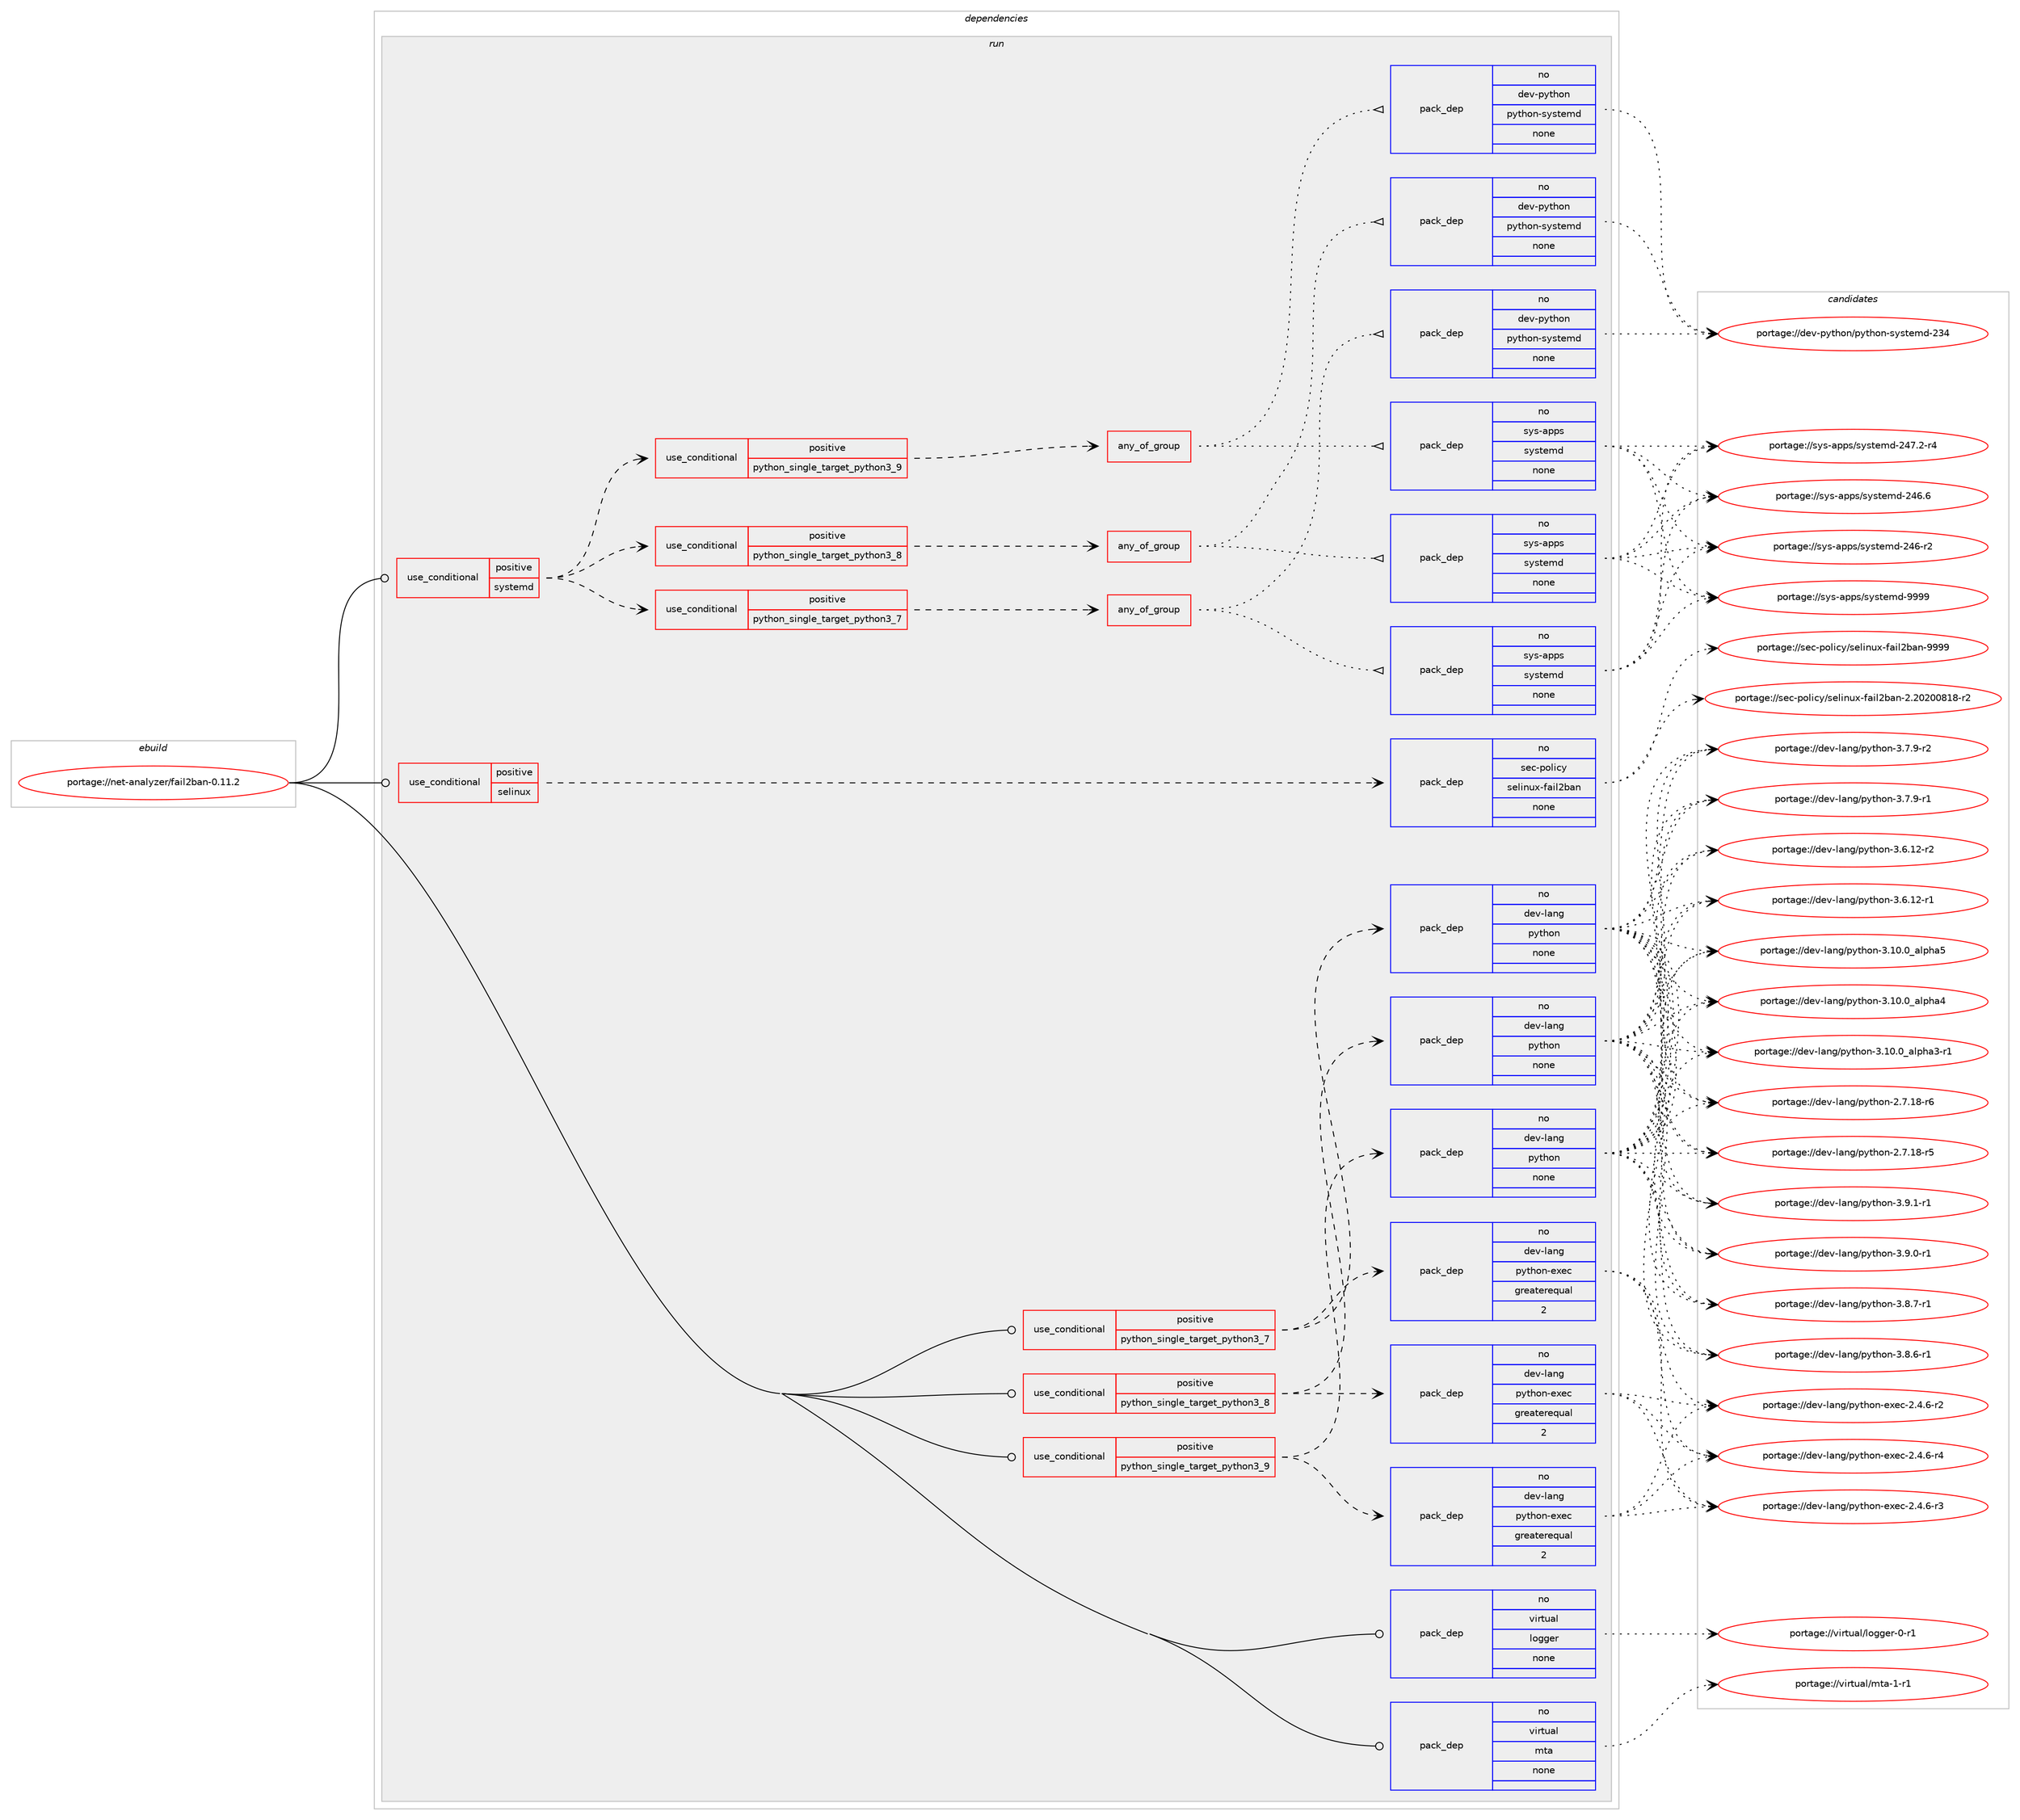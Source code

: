 digraph prolog {

# *************
# Graph options
# *************

newrank=true;
concentrate=true;
compound=true;
graph [rankdir=LR,fontname=Helvetica,fontsize=10,ranksep=1.5];#, ranksep=2.5, nodesep=0.2];
edge  [arrowhead=vee];
node  [fontname=Helvetica,fontsize=10];

# **********
# The ebuild
# **********

subgraph cluster_leftcol {
color=gray;
rank=same;
label=<<i>ebuild</i>>;
id [label="portage://net-analyzer/fail2ban-0.11.2", color=red, width=4, href="../net-analyzer/fail2ban-0.11.2.svg"];
}

# ****************
# The dependencies
# ****************

subgraph cluster_midcol {
color=gray;
label=<<i>dependencies</i>>;
subgraph cluster_compile {
fillcolor="#eeeeee";
style=filled;
label=<<i>compile</i>>;
}
subgraph cluster_compileandrun {
fillcolor="#eeeeee";
style=filled;
label=<<i>compile and run</i>>;
}
subgraph cluster_run {
fillcolor="#eeeeee";
style=filled;
label=<<i>run</i>>;
subgraph cond10022 {
dependency32456 [label=<<TABLE BORDER="0" CELLBORDER="1" CELLSPACING="0" CELLPADDING="4"><TR><TD ROWSPAN="3" CELLPADDING="10">use_conditional</TD></TR><TR><TD>positive</TD></TR><TR><TD>python_single_target_python3_7</TD></TR></TABLE>>, shape=none, color=red];
subgraph pack22151 {
dependency32457 [label=<<TABLE BORDER="0" CELLBORDER="1" CELLSPACING="0" CELLPADDING="4" WIDTH="220"><TR><TD ROWSPAN="6" CELLPADDING="30">pack_dep</TD></TR><TR><TD WIDTH="110">no</TD></TR><TR><TD>dev-lang</TD></TR><TR><TD>python</TD></TR><TR><TD>none</TD></TR><TR><TD></TD></TR></TABLE>>, shape=none, color=blue];
}
dependency32456:e -> dependency32457:w [weight=20,style="dashed",arrowhead="vee"];
subgraph pack22152 {
dependency32458 [label=<<TABLE BORDER="0" CELLBORDER="1" CELLSPACING="0" CELLPADDING="4" WIDTH="220"><TR><TD ROWSPAN="6" CELLPADDING="30">pack_dep</TD></TR><TR><TD WIDTH="110">no</TD></TR><TR><TD>dev-lang</TD></TR><TR><TD>python-exec</TD></TR><TR><TD>greaterequal</TD></TR><TR><TD>2</TD></TR></TABLE>>, shape=none, color=blue];
}
dependency32456:e -> dependency32458:w [weight=20,style="dashed",arrowhead="vee"];
}
id:e -> dependency32456:w [weight=20,style="solid",arrowhead="odot"];
subgraph cond10023 {
dependency32459 [label=<<TABLE BORDER="0" CELLBORDER="1" CELLSPACING="0" CELLPADDING="4"><TR><TD ROWSPAN="3" CELLPADDING="10">use_conditional</TD></TR><TR><TD>positive</TD></TR><TR><TD>python_single_target_python3_8</TD></TR></TABLE>>, shape=none, color=red];
subgraph pack22153 {
dependency32460 [label=<<TABLE BORDER="0" CELLBORDER="1" CELLSPACING="0" CELLPADDING="4" WIDTH="220"><TR><TD ROWSPAN="6" CELLPADDING="30">pack_dep</TD></TR><TR><TD WIDTH="110">no</TD></TR><TR><TD>dev-lang</TD></TR><TR><TD>python</TD></TR><TR><TD>none</TD></TR><TR><TD></TD></TR></TABLE>>, shape=none, color=blue];
}
dependency32459:e -> dependency32460:w [weight=20,style="dashed",arrowhead="vee"];
subgraph pack22154 {
dependency32461 [label=<<TABLE BORDER="0" CELLBORDER="1" CELLSPACING="0" CELLPADDING="4" WIDTH="220"><TR><TD ROWSPAN="6" CELLPADDING="30">pack_dep</TD></TR><TR><TD WIDTH="110">no</TD></TR><TR><TD>dev-lang</TD></TR><TR><TD>python-exec</TD></TR><TR><TD>greaterequal</TD></TR><TR><TD>2</TD></TR></TABLE>>, shape=none, color=blue];
}
dependency32459:e -> dependency32461:w [weight=20,style="dashed",arrowhead="vee"];
}
id:e -> dependency32459:w [weight=20,style="solid",arrowhead="odot"];
subgraph cond10024 {
dependency32462 [label=<<TABLE BORDER="0" CELLBORDER="1" CELLSPACING="0" CELLPADDING="4"><TR><TD ROWSPAN="3" CELLPADDING="10">use_conditional</TD></TR><TR><TD>positive</TD></TR><TR><TD>python_single_target_python3_9</TD></TR></TABLE>>, shape=none, color=red];
subgraph pack22155 {
dependency32463 [label=<<TABLE BORDER="0" CELLBORDER="1" CELLSPACING="0" CELLPADDING="4" WIDTH="220"><TR><TD ROWSPAN="6" CELLPADDING="30">pack_dep</TD></TR><TR><TD WIDTH="110">no</TD></TR><TR><TD>dev-lang</TD></TR><TR><TD>python</TD></TR><TR><TD>none</TD></TR><TR><TD></TD></TR></TABLE>>, shape=none, color=blue];
}
dependency32462:e -> dependency32463:w [weight=20,style="dashed",arrowhead="vee"];
subgraph pack22156 {
dependency32464 [label=<<TABLE BORDER="0" CELLBORDER="1" CELLSPACING="0" CELLPADDING="4" WIDTH="220"><TR><TD ROWSPAN="6" CELLPADDING="30">pack_dep</TD></TR><TR><TD WIDTH="110">no</TD></TR><TR><TD>dev-lang</TD></TR><TR><TD>python-exec</TD></TR><TR><TD>greaterequal</TD></TR><TR><TD>2</TD></TR></TABLE>>, shape=none, color=blue];
}
dependency32462:e -> dependency32464:w [weight=20,style="dashed",arrowhead="vee"];
}
id:e -> dependency32462:w [weight=20,style="solid",arrowhead="odot"];
subgraph cond10025 {
dependency32465 [label=<<TABLE BORDER="0" CELLBORDER="1" CELLSPACING="0" CELLPADDING="4"><TR><TD ROWSPAN="3" CELLPADDING="10">use_conditional</TD></TR><TR><TD>positive</TD></TR><TR><TD>selinux</TD></TR></TABLE>>, shape=none, color=red];
subgraph pack22157 {
dependency32466 [label=<<TABLE BORDER="0" CELLBORDER="1" CELLSPACING="0" CELLPADDING="4" WIDTH="220"><TR><TD ROWSPAN="6" CELLPADDING="30">pack_dep</TD></TR><TR><TD WIDTH="110">no</TD></TR><TR><TD>sec-policy</TD></TR><TR><TD>selinux-fail2ban</TD></TR><TR><TD>none</TD></TR><TR><TD></TD></TR></TABLE>>, shape=none, color=blue];
}
dependency32465:e -> dependency32466:w [weight=20,style="dashed",arrowhead="vee"];
}
id:e -> dependency32465:w [weight=20,style="solid",arrowhead="odot"];
subgraph cond10026 {
dependency32467 [label=<<TABLE BORDER="0" CELLBORDER="1" CELLSPACING="0" CELLPADDING="4"><TR><TD ROWSPAN="3" CELLPADDING="10">use_conditional</TD></TR><TR><TD>positive</TD></TR><TR><TD>systemd</TD></TR></TABLE>>, shape=none, color=red];
subgraph cond10027 {
dependency32468 [label=<<TABLE BORDER="0" CELLBORDER="1" CELLSPACING="0" CELLPADDING="4"><TR><TD ROWSPAN="3" CELLPADDING="10">use_conditional</TD></TR><TR><TD>positive</TD></TR><TR><TD>python_single_target_python3_7</TD></TR></TABLE>>, shape=none, color=red];
subgraph any236 {
dependency32469 [label=<<TABLE BORDER="0" CELLBORDER="1" CELLSPACING="0" CELLPADDING="4"><TR><TD CELLPADDING="10">any_of_group</TD></TR></TABLE>>, shape=none, color=red];subgraph pack22158 {
dependency32470 [label=<<TABLE BORDER="0" CELLBORDER="1" CELLSPACING="0" CELLPADDING="4" WIDTH="220"><TR><TD ROWSPAN="6" CELLPADDING="30">pack_dep</TD></TR><TR><TD WIDTH="110">no</TD></TR><TR><TD>dev-python</TD></TR><TR><TD>python-systemd</TD></TR><TR><TD>none</TD></TR><TR><TD></TD></TR></TABLE>>, shape=none, color=blue];
}
dependency32469:e -> dependency32470:w [weight=20,style="dotted",arrowhead="oinv"];
subgraph pack22159 {
dependency32471 [label=<<TABLE BORDER="0" CELLBORDER="1" CELLSPACING="0" CELLPADDING="4" WIDTH="220"><TR><TD ROWSPAN="6" CELLPADDING="30">pack_dep</TD></TR><TR><TD WIDTH="110">no</TD></TR><TR><TD>sys-apps</TD></TR><TR><TD>systemd</TD></TR><TR><TD>none</TD></TR><TR><TD></TD></TR></TABLE>>, shape=none, color=blue];
}
dependency32469:e -> dependency32471:w [weight=20,style="dotted",arrowhead="oinv"];
}
dependency32468:e -> dependency32469:w [weight=20,style="dashed",arrowhead="vee"];
}
dependency32467:e -> dependency32468:w [weight=20,style="dashed",arrowhead="vee"];
subgraph cond10028 {
dependency32472 [label=<<TABLE BORDER="0" CELLBORDER="1" CELLSPACING="0" CELLPADDING="4"><TR><TD ROWSPAN="3" CELLPADDING="10">use_conditional</TD></TR><TR><TD>positive</TD></TR><TR><TD>python_single_target_python3_8</TD></TR></TABLE>>, shape=none, color=red];
subgraph any237 {
dependency32473 [label=<<TABLE BORDER="0" CELLBORDER="1" CELLSPACING="0" CELLPADDING="4"><TR><TD CELLPADDING="10">any_of_group</TD></TR></TABLE>>, shape=none, color=red];subgraph pack22160 {
dependency32474 [label=<<TABLE BORDER="0" CELLBORDER="1" CELLSPACING="0" CELLPADDING="4" WIDTH="220"><TR><TD ROWSPAN="6" CELLPADDING="30">pack_dep</TD></TR><TR><TD WIDTH="110">no</TD></TR><TR><TD>dev-python</TD></TR><TR><TD>python-systemd</TD></TR><TR><TD>none</TD></TR><TR><TD></TD></TR></TABLE>>, shape=none, color=blue];
}
dependency32473:e -> dependency32474:w [weight=20,style="dotted",arrowhead="oinv"];
subgraph pack22161 {
dependency32475 [label=<<TABLE BORDER="0" CELLBORDER="1" CELLSPACING="0" CELLPADDING="4" WIDTH="220"><TR><TD ROWSPAN="6" CELLPADDING="30">pack_dep</TD></TR><TR><TD WIDTH="110">no</TD></TR><TR><TD>sys-apps</TD></TR><TR><TD>systemd</TD></TR><TR><TD>none</TD></TR><TR><TD></TD></TR></TABLE>>, shape=none, color=blue];
}
dependency32473:e -> dependency32475:w [weight=20,style="dotted",arrowhead="oinv"];
}
dependency32472:e -> dependency32473:w [weight=20,style="dashed",arrowhead="vee"];
}
dependency32467:e -> dependency32472:w [weight=20,style="dashed",arrowhead="vee"];
subgraph cond10029 {
dependency32476 [label=<<TABLE BORDER="0" CELLBORDER="1" CELLSPACING="0" CELLPADDING="4"><TR><TD ROWSPAN="3" CELLPADDING="10">use_conditional</TD></TR><TR><TD>positive</TD></TR><TR><TD>python_single_target_python3_9</TD></TR></TABLE>>, shape=none, color=red];
subgraph any238 {
dependency32477 [label=<<TABLE BORDER="0" CELLBORDER="1" CELLSPACING="0" CELLPADDING="4"><TR><TD CELLPADDING="10">any_of_group</TD></TR></TABLE>>, shape=none, color=red];subgraph pack22162 {
dependency32478 [label=<<TABLE BORDER="0" CELLBORDER="1" CELLSPACING="0" CELLPADDING="4" WIDTH="220"><TR><TD ROWSPAN="6" CELLPADDING="30">pack_dep</TD></TR><TR><TD WIDTH="110">no</TD></TR><TR><TD>dev-python</TD></TR><TR><TD>python-systemd</TD></TR><TR><TD>none</TD></TR><TR><TD></TD></TR></TABLE>>, shape=none, color=blue];
}
dependency32477:e -> dependency32478:w [weight=20,style="dotted",arrowhead="oinv"];
subgraph pack22163 {
dependency32479 [label=<<TABLE BORDER="0" CELLBORDER="1" CELLSPACING="0" CELLPADDING="4" WIDTH="220"><TR><TD ROWSPAN="6" CELLPADDING="30">pack_dep</TD></TR><TR><TD WIDTH="110">no</TD></TR><TR><TD>sys-apps</TD></TR><TR><TD>systemd</TD></TR><TR><TD>none</TD></TR><TR><TD></TD></TR></TABLE>>, shape=none, color=blue];
}
dependency32477:e -> dependency32479:w [weight=20,style="dotted",arrowhead="oinv"];
}
dependency32476:e -> dependency32477:w [weight=20,style="dashed",arrowhead="vee"];
}
dependency32467:e -> dependency32476:w [weight=20,style="dashed",arrowhead="vee"];
}
id:e -> dependency32467:w [weight=20,style="solid",arrowhead="odot"];
subgraph pack22164 {
dependency32480 [label=<<TABLE BORDER="0" CELLBORDER="1" CELLSPACING="0" CELLPADDING="4" WIDTH="220"><TR><TD ROWSPAN="6" CELLPADDING="30">pack_dep</TD></TR><TR><TD WIDTH="110">no</TD></TR><TR><TD>virtual</TD></TR><TR><TD>logger</TD></TR><TR><TD>none</TD></TR><TR><TD></TD></TR></TABLE>>, shape=none, color=blue];
}
id:e -> dependency32480:w [weight=20,style="solid",arrowhead="odot"];
subgraph pack22165 {
dependency32481 [label=<<TABLE BORDER="0" CELLBORDER="1" CELLSPACING="0" CELLPADDING="4" WIDTH="220"><TR><TD ROWSPAN="6" CELLPADDING="30">pack_dep</TD></TR><TR><TD WIDTH="110">no</TD></TR><TR><TD>virtual</TD></TR><TR><TD>mta</TD></TR><TR><TD>none</TD></TR><TR><TD></TD></TR></TABLE>>, shape=none, color=blue];
}
id:e -> dependency32481:w [weight=20,style="solid",arrowhead="odot"];
}
}

# **************
# The candidates
# **************

subgraph cluster_choices {
rank=same;
color=gray;
label=<<i>candidates</i>>;

subgraph choice22151 {
color=black;
nodesep=1;
choice1001011184510897110103471121211161041111104551465746494511449 [label="portage://dev-lang/python-3.9.1-r1", color=red, width=4,href="../dev-lang/python-3.9.1-r1.svg"];
choice1001011184510897110103471121211161041111104551465746484511449 [label="portage://dev-lang/python-3.9.0-r1", color=red, width=4,href="../dev-lang/python-3.9.0-r1.svg"];
choice1001011184510897110103471121211161041111104551465646554511449 [label="portage://dev-lang/python-3.8.7-r1", color=red, width=4,href="../dev-lang/python-3.8.7-r1.svg"];
choice1001011184510897110103471121211161041111104551465646544511449 [label="portage://dev-lang/python-3.8.6-r1", color=red, width=4,href="../dev-lang/python-3.8.6-r1.svg"];
choice1001011184510897110103471121211161041111104551465546574511450 [label="portage://dev-lang/python-3.7.9-r2", color=red, width=4,href="../dev-lang/python-3.7.9-r2.svg"];
choice1001011184510897110103471121211161041111104551465546574511449 [label="portage://dev-lang/python-3.7.9-r1", color=red, width=4,href="../dev-lang/python-3.7.9-r1.svg"];
choice100101118451089711010347112121116104111110455146544649504511450 [label="portage://dev-lang/python-3.6.12-r2", color=red, width=4,href="../dev-lang/python-3.6.12-r2.svg"];
choice100101118451089711010347112121116104111110455146544649504511449 [label="portage://dev-lang/python-3.6.12-r1", color=red, width=4,href="../dev-lang/python-3.6.12-r1.svg"];
choice1001011184510897110103471121211161041111104551464948464895971081121049753 [label="portage://dev-lang/python-3.10.0_alpha5", color=red, width=4,href="../dev-lang/python-3.10.0_alpha5.svg"];
choice1001011184510897110103471121211161041111104551464948464895971081121049752 [label="portage://dev-lang/python-3.10.0_alpha4", color=red, width=4,href="../dev-lang/python-3.10.0_alpha4.svg"];
choice10010111845108971101034711212111610411111045514649484648959710811210497514511449 [label="portage://dev-lang/python-3.10.0_alpha3-r1", color=red, width=4,href="../dev-lang/python-3.10.0_alpha3-r1.svg"];
choice100101118451089711010347112121116104111110455046554649564511454 [label="portage://dev-lang/python-2.7.18-r6", color=red, width=4,href="../dev-lang/python-2.7.18-r6.svg"];
choice100101118451089711010347112121116104111110455046554649564511453 [label="portage://dev-lang/python-2.7.18-r5", color=red, width=4,href="../dev-lang/python-2.7.18-r5.svg"];
dependency32457:e -> choice1001011184510897110103471121211161041111104551465746494511449:w [style=dotted,weight="100"];
dependency32457:e -> choice1001011184510897110103471121211161041111104551465746484511449:w [style=dotted,weight="100"];
dependency32457:e -> choice1001011184510897110103471121211161041111104551465646554511449:w [style=dotted,weight="100"];
dependency32457:e -> choice1001011184510897110103471121211161041111104551465646544511449:w [style=dotted,weight="100"];
dependency32457:e -> choice1001011184510897110103471121211161041111104551465546574511450:w [style=dotted,weight="100"];
dependency32457:e -> choice1001011184510897110103471121211161041111104551465546574511449:w [style=dotted,weight="100"];
dependency32457:e -> choice100101118451089711010347112121116104111110455146544649504511450:w [style=dotted,weight="100"];
dependency32457:e -> choice100101118451089711010347112121116104111110455146544649504511449:w [style=dotted,weight="100"];
dependency32457:e -> choice1001011184510897110103471121211161041111104551464948464895971081121049753:w [style=dotted,weight="100"];
dependency32457:e -> choice1001011184510897110103471121211161041111104551464948464895971081121049752:w [style=dotted,weight="100"];
dependency32457:e -> choice10010111845108971101034711212111610411111045514649484648959710811210497514511449:w [style=dotted,weight="100"];
dependency32457:e -> choice100101118451089711010347112121116104111110455046554649564511454:w [style=dotted,weight="100"];
dependency32457:e -> choice100101118451089711010347112121116104111110455046554649564511453:w [style=dotted,weight="100"];
}
subgraph choice22152 {
color=black;
nodesep=1;
choice10010111845108971101034711212111610411111045101120101994550465246544511452 [label="portage://dev-lang/python-exec-2.4.6-r4", color=red, width=4,href="../dev-lang/python-exec-2.4.6-r4.svg"];
choice10010111845108971101034711212111610411111045101120101994550465246544511451 [label="portage://dev-lang/python-exec-2.4.6-r3", color=red, width=4,href="../dev-lang/python-exec-2.4.6-r3.svg"];
choice10010111845108971101034711212111610411111045101120101994550465246544511450 [label="portage://dev-lang/python-exec-2.4.6-r2", color=red, width=4,href="../dev-lang/python-exec-2.4.6-r2.svg"];
dependency32458:e -> choice10010111845108971101034711212111610411111045101120101994550465246544511452:w [style=dotted,weight="100"];
dependency32458:e -> choice10010111845108971101034711212111610411111045101120101994550465246544511451:w [style=dotted,weight="100"];
dependency32458:e -> choice10010111845108971101034711212111610411111045101120101994550465246544511450:w [style=dotted,weight="100"];
}
subgraph choice22153 {
color=black;
nodesep=1;
choice1001011184510897110103471121211161041111104551465746494511449 [label="portage://dev-lang/python-3.9.1-r1", color=red, width=4,href="../dev-lang/python-3.9.1-r1.svg"];
choice1001011184510897110103471121211161041111104551465746484511449 [label="portage://dev-lang/python-3.9.0-r1", color=red, width=4,href="../dev-lang/python-3.9.0-r1.svg"];
choice1001011184510897110103471121211161041111104551465646554511449 [label="portage://dev-lang/python-3.8.7-r1", color=red, width=4,href="../dev-lang/python-3.8.7-r1.svg"];
choice1001011184510897110103471121211161041111104551465646544511449 [label="portage://dev-lang/python-3.8.6-r1", color=red, width=4,href="../dev-lang/python-3.8.6-r1.svg"];
choice1001011184510897110103471121211161041111104551465546574511450 [label="portage://dev-lang/python-3.7.9-r2", color=red, width=4,href="../dev-lang/python-3.7.9-r2.svg"];
choice1001011184510897110103471121211161041111104551465546574511449 [label="portage://dev-lang/python-3.7.9-r1", color=red, width=4,href="../dev-lang/python-3.7.9-r1.svg"];
choice100101118451089711010347112121116104111110455146544649504511450 [label="portage://dev-lang/python-3.6.12-r2", color=red, width=4,href="../dev-lang/python-3.6.12-r2.svg"];
choice100101118451089711010347112121116104111110455146544649504511449 [label="portage://dev-lang/python-3.6.12-r1", color=red, width=4,href="../dev-lang/python-3.6.12-r1.svg"];
choice1001011184510897110103471121211161041111104551464948464895971081121049753 [label="portage://dev-lang/python-3.10.0_alpha5", color=red, width=4,href="../dev-lang/python-3.10.0_alpha5.svg"];
choice1001011184510897110103471121211161041111104551464948464895971081121049752 [label="portage://dev-lang/python-3.10.0_alpha4", color=red, width=4,href="../dev-lang/python-3.10.0_alpha4.svg"];
choice10010111845108971101034711212111610411111045514649484648959710811210497514511449 [label="portage://dev-lang/python-3.10.0_alpha3-r1", color=red, width=4,href="../dev-lang/python-3.10.0_alpha3-r1.svg"];
choice100101118451089711010347112121116104111110455046554649564511454 [label="portage://dev-lang/python-2.7.18-r6", color=red, width=4,href="../dev-lang/python-2.7.18-r6.svg"];
choice100101118451089711010347112121116104111110455046554649564511453 [label="portage://dev-lang/python-2.7.18-r5", color=red, width=4,href="../dev-lang/python-2.7.18-r5.svg"];
dependency32460:e -> choice1001011184510897110103471121211161041111104551465746494511449:w [style=dotted,weight="100"];
dependency32460:e -> choice1001011184510897110103471121211161041111104551465746484511449:w [style=dotted,weight="100"];
dependency32460:e -> choice1001011184510897110103471121211161041111104551465646554511449:w [style=dotted,weight="100"];
dependency32460:e -> choice1001011184510897110103471121211161041111104551465646544511449:w [style=dotted,weight="100"];
dependency32460:e -> choice1001011184510897110103471121211161041111104551465546574511450:w [style=dotted,weight="100"];
dependency32460:e -> choice1001011184510897110103471121211161041111104551465546574511449:w [style=dotted,weight="100"];
dependency32460:e -> choice100101118451089711010347112121116104111110455146544649504511450:w [style=dotted,weight="100"];
dependency32460:e -> choice100101118451089711010347112121116104111110455146544649504511449:w [style=dotted,weight="100"];
dependency32460:e -> choice1001011184510897110103471121211161041111104551464948464895971081121049753:w [style=dotted,weight="100"];
dependency32460:e -> choice1001011184510897110103471121211161041111104551464948464895971081121049752:w [style=dotted,weight="100"];
dependency32460:e -> choice10010111845108971101034711212111610411111045514649484648959710811210497514511449:w [style=dotted,weight="100"];
dependency32460:e -> choice100101118451089711010347112121116104111110455046554649564511454:w [style=dotted,weight="100"];
dependency32460:e -> choice100101118451089711010347112121116104111110455046554649564511453:w [style=dotted,weight="100"];
}
subgraph choice22154 {
color=black;
nodesep=1;
choice10010111845108971101034711212111610411111045101120101994550465246544511452 [label="portage://dev-lang/python-exec-2.4.6-r4", color=red, width=4,href="../dev-lang/python-exec-2.4.6-r4.svg"];
choice10010111845108971101034711212111610411111045101120101994550465246544511451 [label="portage://dev-lang/python-exec-2.4.6-r3", color=red, width=4,href="../dev-lang/python-exec-2.4.6-r3.svg"];
choice10010111845108971101034711212111610411111045101120101994550465246544511450 [label="portage://dev-lang/python-exec-2.4.6-r2", color=red, width=4,href="../dev-lang/python-exec-2.4.6-r2.svg"];
dependency32461:e -> choice10010111845108971101034711212111610411111045101120101994550465246544511452:w [style=dotted,weight="100"];
dependency32461:e -> choice10010111845108971101034711212111610411111045101120101994550465246544511451:w [style=dotted,weight="100"];
dependency32461:e -> choice10010111845108971101034711212111610411111045101120101994550465246544511450:w [style=dotted,weight="100"];
}
subgraph choice22155 {
color=black;
nodesep=1;
choice1001011184510897110103471121211161041111104551465746494511449 [label="portage://dev-lang/python-3.9.1-r1", color=red, width=4,href="../dev-lang/python-3.9.1-r1.svg"];
choice1001011184510897110103471121211161041111104551465746484511449 [label="portage://dev-lang/python-3.9.0-r1", color=red, width=4,href="../dev-lang/python-3.9.0-r1.svg"];
choice1001011184510897110103471121211161041111104551465646554511449 [label="portage://dev-lang/python-3.8.7-r1", color=red, width=4,href="../dev-lang/python-3.8.7-r1.svg"];
choice1001011184510897110103471121211161041111104551465646544511449 [label="portage://dev-lang/python-3.8.6-r1", color=red, width=4,href="../dev-lang/python-3.8.6-r1.svg"];
choice1001011184510897110103471121211161041111104551465546574511450 [label="portage://dev-lang/python-3.7.9-r2", color=red, width=4,href="../dev-lang/python-3.7.9-r2.svg"];
choice1001011184510897110103471121211161041111104551465546574511449 [label="portage://dev-lang/python-3.7.9-r1", color=red, width=4,href="../dev-lang/python-3.7.9-r1.svg"];
choice100101118451089711010347112121116104111110455146544649504511450 [label="portage://dev-lang/python-3.6.12-r2", color=red, width=4,href="../dev-lang/python-3.6.12-r2.svg"];
choice100101118451089711010347112121116104111110455146544649504511449 [label="portage://dev-lang/python-3.6.12-r1", color=red, width=4,href="../dev-lang/python-3.6.12-r1.svg"];
choice1001011184510897110103471121211161041111104551464948464895971081121049753 [label="portage://dev-lang/python-3.10.0_alpha5", color=red, width=4,href="../dev-lang/python-3.10.0_alpha5.svg"];
choice1001011184510897110103471121211161041111104551464948464895971081121049752 [label="portage://dev-lang/python-3.10.0_alpha4", color=red, width=4,href="../dev-lang/python-3.10.0_alpha4.svg"];
choice10010111845108971101034711212111610411111045514649484648959710811210497514511449 [label="portage://dev-lang/python-3.10.0_alpha3-r1", color=red, width=4,href="../dev-lang/python-3.10.0_alpha3-r1.svg"];
choice100101118451089711010347112121116104111110455046554649564511454 [label="portage://dev-lang/python-2.7.18-r6", color=red, width=4,href="../dev-lang/python-2.7.18-r6.svg"];
choice100101118451089711010347112121116104111110455046554649564511453 [label="portage://dev-lang/python-2.7.18-r5", color=red, width=4,href="../dev-lang/python-2.7.18-r5.svg"];
dependency32463:e -> choice1001011184510897110103471121211161041111104551465746494511449:w [style=dotted,weight="100"];
dependency32463:e -> choice1001011184510897110103471121211161041111104551465746484511449:w [style=dotted,weight="100"];
dependency32463:e -> choice1001011184510897110103471121211161041111104551465646554511449:w [style=dotted,weight="100"];
dependency32463:e -> choice1001011184510897110103471121211161041111104551465646544511449:w [style=dotted,weight="100"];
dependency32463:e -> choice1001011184510897110103471121211161041111104551465546574511450:w [style=dotted,weight="100"];
dependency32463:e -> choice1001011184510897110103471121211161041111104551465546574511449:w [style=dotted,weight="100"];
dependency32463:e -> choice100101118451089711010347112121116104111110455146544649504511450:w [style=dotted,weight="100"];
dependency32463:e -> choice100101118451089711010347112121116104111110455146544649504511449:w [style=dotted,weight="100"];
dependency32463:e -> choice1001011184510897110103471121211161041111104551464948464895971081121049753:w [style=dotted,weight="100"];
dependency32463:e -> choice1001011184510897110103471121211161041111104551464948464895971081121049752:w [style=dotted,weight="100"];
dependency32463:e -> choice10010111845108971101034711212111610411111045514649484648959710811210497514511449:w [style=dotted,weight="100"];
dependency32463:e -> choice100101118451089711010347112121116104111110455046554649564511454:w [style=dotted,weight="100"];
dependency32463:e -> choice100101118451089711010347112121116104111110455046554649564511453:w [style=dotted,weight="100"];
}
subgraph choice22156 {
color=black;
nodesep=1;
choice10010111845108971101034711212111610411111045101120101994550465246544511452 [label="portage://dev-lang/python-exec-2.4.6-r4", color=red, width=4,href="../dev-lang/python-exec-2.4.6-r4.svg"];
choice10010111845108971101034711212111610411111045101120101994550465246544511451 [label="portage://dev-lang/python-exec-2.4.6-r3", color=red, width=4,href="../dev-lang/python-exec-2.4.6-r3.svg"];
choice10010111845108971101034711212111610411111045101120101994550465246544511450 [label="portage://dev-lang/python-exec-2.4.6-r2", color=red, width=4,href="../dev-lang/python-exec-2.4.6-r2.svg"];
dependency32464:e -> choice10010111845108971101034711212111610411111045101120101994550465246544511452:w [style=dotted,weight="100"];
dependency32464:e -> choice10010111845108971101034711212111610411111045101120101994550465246544511451:w [style=dotted,weight="100"];
dependency32464:e -> choice10010111845108971101034711212111610411111045101120101994550465246544511450:w [style=dotted,weight="100"];
}
subgraph choice22157 {
color=black;
nodesep=1;
choice1151019945112111108105991214711510110810511011712045102971051085098971104557575757 [label="portage://sec-policy/selinux-fail2ban-9999", color=red, width=4,href="../sec-policy/selinux-fail2ban-9999.svg"];
choice11510199451121111081059912147115101108105110117120451029710510850989711045504650485048485649564511450 [label="portage://sec-policy/selinux-fail2ban-2.20200818-r2", color=red, width=4,href="../sec-policy/selinux-fail2ban-2.20200818-r2.svg"];
dependency32466:e -> choice1151019945112111108105991214711510110810511011712045102971051085098971104557575757:w [style=dotted,weight="100"];
dependency32466:e -> choice11510199451121111081059912147115101108105110117120451029710510850989711045504650485048485649564511450:w [style=dotted,weight="100"];
}
subgraph choice22158 {
color=black;
nodesep=1;
choice10010111845112121116104111110471121211161041111104511512111511610110910045505152 [label="portage://dev-python/python-systemd-234", color=red, width=4,href="../dev-python/python-systemd-234.svg"];
dependency32470:e -> choice10010111845112121116104111110471121211161041111104511512111511610110910045505152:w [style=dotted,weight="100"];
}
subgraph choice22159 {
color=black;
nodesep=1;
choice1151211154597112112115471151211151161011091004557575757 [label="portage://sys-apps/systemd-9999", color=red, width=4,href="../sys-apps/systemd-9999.svg"];
choice1151211154597112112115471151211151161011091004550525546504511452 [label="portage://sys-apps/systemd-247.2-r4", color=red, width=4,href="../sys-apps/systemd-247.2-r4.svg"];
choice115121115459711211211547115121115116101109100455052544654 [label="portage://sys-apps/systemd-246.6", color=red, width=4,href="../sys-apps/systemd-246.6.svg"];
choice115121115459711211211547115121115116101109100455052544511450 [label="portage://sys-apps/systemd-246-r2", color=red, width=4,href="../sys-apps/systemd-246-r2.svg"];
dependency32471:e -> choice1151211154597112112115471151211151161011091004557575757:w [style=dotted,weight="100"];
dependency32471:e -> choice1151211154597112112115471151211151161011091004550525546504511452:w [style=dotted,weight="100"];
dependency32471:e -> choice115121115459711211211547115121115116101109100455052544654:w [style=dotted,weight="100"];
dependency32471:e -> choice115121115459711211211547115121115116101109100455052544511450:w [style=dotted,weight="100"];
}
subgraph choice22160 {
color=black;
nodesep=1;
choice10010111845112121116104111110471121211161041111104511512111511610110910045505152 [label="portage://dev-python/python-systemd-234", color=red, width=4,href="../dev-python/python-systemd-234.svg"];
dependency32474:e -> choice10010111845112121116104111110471121211161041111104511512111511610110910045505152:w [style=dotted,weight="100"];
}
subgraph choice22161 {
color=black;
nodesep=1;
choice1151211154597112112115471151211151161011091004557575757 [label="portage://sys-apps/systemd-9999", color=red, width=4,href="../sys-apps/systemd-9999.svg"];
choice1151211154597112112115471151211151161011091004550525546504511452 [label="portage://sys-apps/systemd-247.2-r4", color=red, width=4,href="../sys-apps/systemd-247.2-r4.svg"];
choice115121115459711211211547115121115116101109100455052544654 [label="portage://sys-apps/systemd-246.6", color=red, width=4,href="../sys-apps/systemd-246.6.svg"];
choice115121115459711211211547115121115116101109100455052544511450 [label="portage://sys-apps/systemd-246-r2", color=red, width=4,href="../sys-apps/systemd-246-r2.svg"];
dependency32475:e -> choice1151211154597112112115471151211151161011091004557575757:w [style=dotted,weight="100"];
dependency32475:e -> choice1151211154597112112115471151211151161011091004550525546504511452:w [style=dotted,weight="100"];
dependency32475:e -> choice115121115459711211211547115121115116101109100455052544654:w [style=dotted,weight="100"];
dependency32475:e -> choice115121115459711211211547115121115116101109100455052544511450:w [style=dotted,weight="100"];
}
subgraph choice22162 {
color=black;
nodesep=1;
choice10010111845112121116104111110471121211161041111104511512111511610110910045505152 [label="portage://dev-python/python-systemd-234", color=red, width=4,href="../dev-python/python-systemd-234.svg"];
dependency32478:e -> choice10010111845112121116104111110471121211161041111104511512111511610110910045505152:w [style=dotted,weight="100"];
}
subgraph choice22163 {
color=black;
nodesep=1;
choice1151211154597112112115471151211151161011091004557575757 [label="portage://sys-apps/systemd-9999", color=red, width=4,href="../sys-apps/systemd-9999.svg"];
choice1151211154597112112115471151211151161011091004550525546504511452 [label="portage://sys-apps/systemd-247.2-r4", color=red, width=4,href="../sys-apps/systemd-247.2-r4.svg"];
choice115121115459711211211547115121115116101109100455052544654 [label="portage://sys-apps/systemd-246.6", color=red, width=4,href="../sys-apps/systemd-246.6.svg"];
choice115121115459711211211547115121115116101109100455052544511450 [label="portage://sys-apps/systemd-246-r2", color=red, width=4,href="../sys-apps/systemd-246-r2.svg"];
dependency32479:e -> choice1151211154597112112115471151211151161011091004557575757:w [style=dotted,weight="100"];
dependency32479:e -> choice1151211154597112112115471151211151161011091004550525546504511452:w [style=dotted,weight="100"];
dependency32479:e -> choice115121115459711211211547115121115116101109100455052544654:w [style=dotted,weight="100"];
dependency32479:e -> choice115121115459711211211547115121115116101109100455052544511450:w [style=dotted,weight="100"];
}
subgraph choice22164 {
color=black;
nodesep=1;
choice118105114116117971084710811110310310111445484511449 [label="portage://virtual/logger-0-r1", color=red, width=4,href="../virtual/logger-0-r1.svg"];
dependency32480:e -> choice118105114116117971084710811110310310111445484511449:w [style=dotted,weight="100"];
}
subgraph choice22165 {
color=black;
nodesep=1;
choice11810511411611797108471091169745494511449 [label="portage://virtual/mta-1-r1", color=red, width=4,href="../virtual/mta-1-r1.svg"];
dependency32481:e -> choice11810511411611797108471091169745494511449:w [style=dotted,weight="100"];
}
}

}
